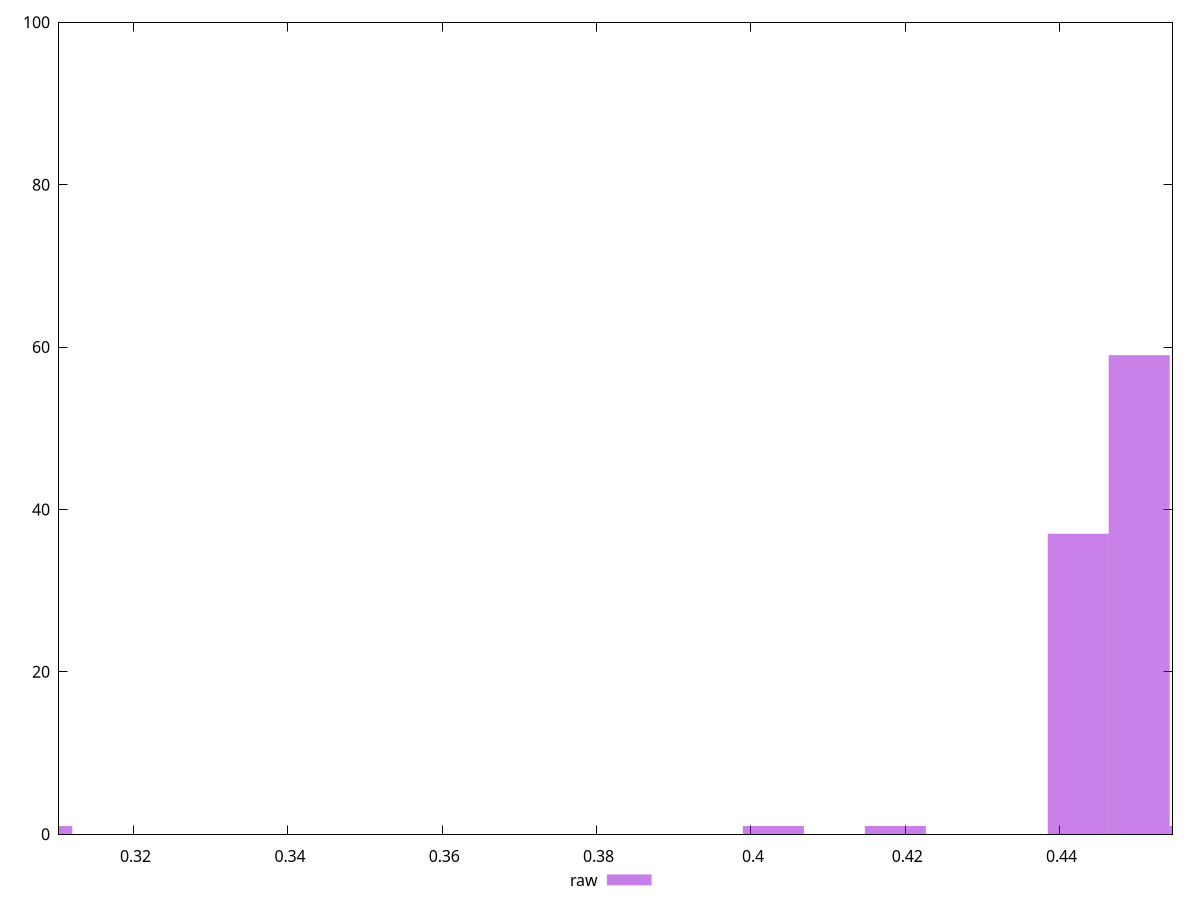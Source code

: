 reset

$raw <<EOF
0.3081120584868618 1
0.4503176239423365 59
0.44241731475036566 37
0.4582179331343073 1
0.4029157687905116 1
0.4187163871744532 1
EOF

set key outside below
set boxwidth 0.007900309191970815
set xrange [0.310337918766011:0.4546319281418054]
set yrange [0:100]
set trange [0:100]
set style fill transparent solid 0.5 noborder
set terminal svg size 640, 490 enhanced background rgb 'white'
set output "reports/report_00031_2021-02-24T23-18-18.084Z/meta/pScore/samples/astro/raw/histogram.svg"

plot $raw title "raw" with boxes

reset
